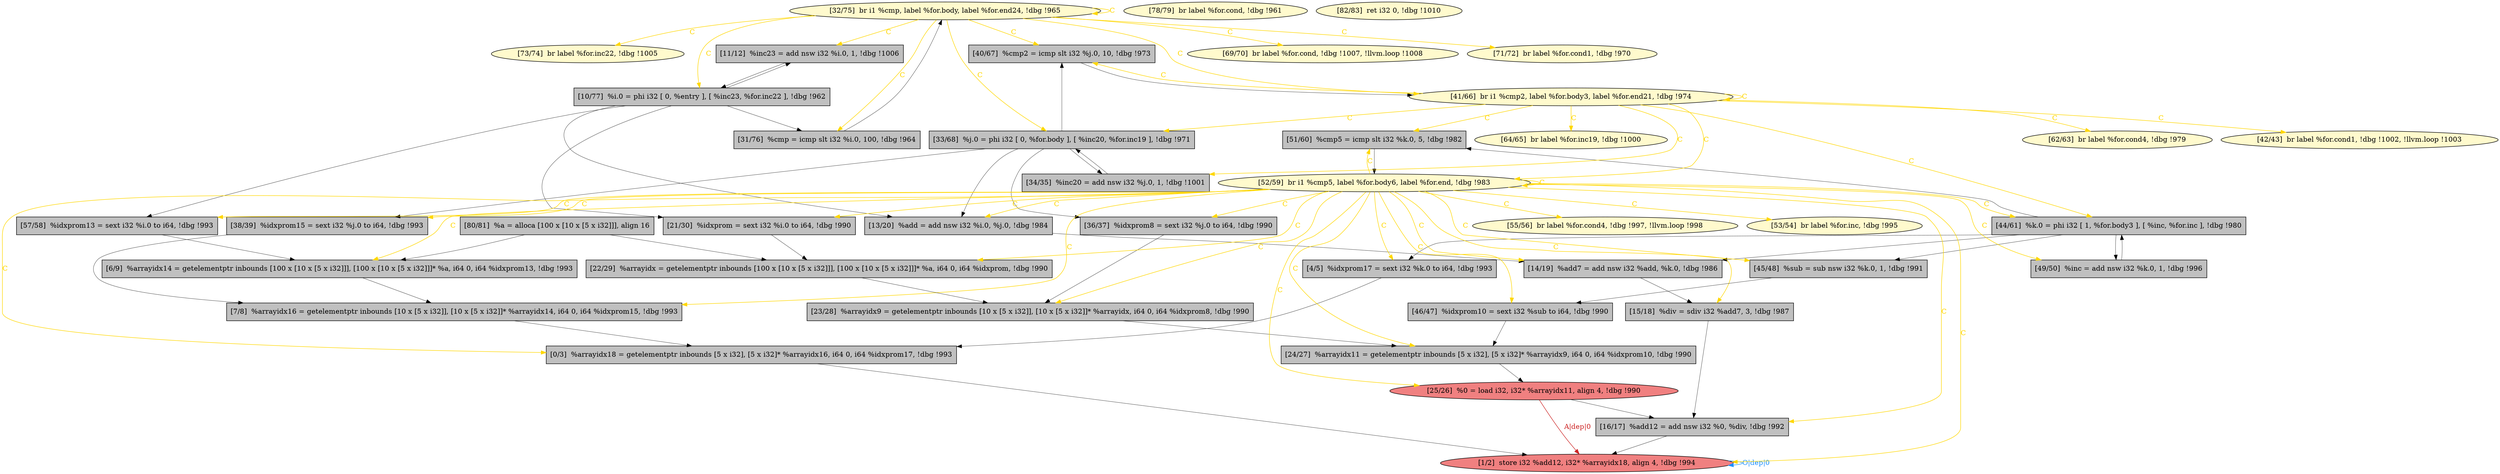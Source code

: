 
digraph G {


node94 [fillcolor=lemonchiffon,label="[73/74]  br label %for.inc22, !dbg !1005",shape=ellipse,style=filled ]
node72 [fillcolor=lemonchiffon,label="[69/70]  br label %for.cond, !dbg !1007, !llvm.loop !1008",shape=ellipse,style=filled ]
node63 [fillcolor=lightcoral,label="[25/26]  %0 = load i32, i32* %arrayidx11, align 4, !dbg !990",shape=ellipse,style=filled ]
node71 [fillcolor=grey,label="[51/60]  %cmp5 = icmp slt i32 %k.0, 5, !dbg !982",shape=rectangle,style=filled ]
node92 [fillcolor=lemonchiffon,label="[55/56]  br label %for.cond4, !dbg !997, !llvm.loop !998",shape=ellipse,style=filled ]
node70 [fillcolor=grey,label="[23/28]  %arrayidx9 = getelementptr inbounds [10 x [5 x i32]], [10 x [5 x i32]]* %arrayidx, i64 0, i64 %idxprom8, !dbg !990",shape=rectangle,style=filled ]
node82 [fillcolor=grey,label="[57/58]  %idxprom13 = sext i32 %i.0 to i64, !dbg !993",shape=rectangle,style=filled ]
node96 [fillcolor=grey,label="[46/47]  %idxprom10 = sext i32 %sub to i64, !dbg !990",shape=rectangle,style=filled ]
node67 [fillcolor=lemonchiffon,label="[62/63]  br label %for.cond4, !dbg !979",shape=ellipse,style=filled ]
node66 [fillcolor=grey,label="[44/61]  %k.0 = phi i32 [ 1, %for.body3 ], [ %inc, %for.inc ], !dbg !980",shape=rectangle,style=filled ]
node95 [fillcolor=grey,label="[40/67]  %cmp2 = icmp slt i32 %j.0, 10, !dbg !973",shape=rectangle,style=filled ]
node65 [fillcolor=grey,label="[13/20]  %add = add nsw i32 %i.0, %j.0, !dbg !984",shape=rectangle,style=filled ]
node61 [fillcolor=grey,label="[49/50]  %inc = add nsw i32 %k.0, 1, !dbg !996",shape=rectangle,style=filled ]
node79 [fillcolor=grey,label="[80/81]  %a = alloca [100 x [10 x [5 x i32]]], align 16",shape=rectangle,style=filled ]
node80 [fillcolor=grey,label="[33/68]  %j.0 = phi i32 [ 0, %for.body ], [ %inc20, %for.inc19 ], !dbg !971",shape=rectangle,style=filled ]
node57 [fillcolor=grey,label="[0/3]  %arrayidx18 = getelementptr inbounds [5 x i32], [5 x i32]* %arrayidx16, i64 0, i64 %idxprom17, !dbg !993",shape=rectangle,style=filled ]
node58 [fillcolor=grey,label="[4/5]  %idxprom17 = sext i32 %k.0 to i64, !dbg !993",shape=rectangle,style=filled ]
node87 [fillcolor=lightcoral,label="[1/2]  store i32 %add12, i32* %arrayidx18, align 4, !dbg !994",shape=ellipse,style=filled ]
node68 [fillcolor=grey,label="[11/12]  %inc23 = add nsw i32 %i.0, 1, !dbg !1006",shape=rectangle,style=filled ]
node62 [fillcolor=lemonchiffon,label="[41/66]  br i1 %cmp2, label %for.body3, label %for.end21, !dbg !974",shape=ellipse,style=filled ]
node64 [fillcolor=lemonchiffon,label="[78/79]  br label %for.cond, !dbg !961",shape=ellipse,style=filled ]
node73 [fillcolor=grey,label="[7/8]  %arrayidx16 = getelementptr inbounds [10 x [5 x i32]], [10 x [5 x i32]]* %arrayidx14, i64 0, i64 %idxprom15, !dbg !993",shape=rectangle,style=filled ]
node59 [fillcolor=grey,label="[6/9]  %arrayidx14 = getelementptr inbounds [100 x [10 x [5 x i32]]], [100 x [10 x [5 x i32]]]* %a, i64 0, i64 %idxprom13, !dbg !993",shape=rectangle,style=filled ]
node98 [fillcolor=grey,label="[16/17]  %add12 = add nsw i32 %0, %div, !dbg !992",shape=rectangle,style=filled ]
node77 [fillcolor=grey,label="[38/39]  %idxprom15 = sext i32 %j.0 to i64, !dbg !993",shape=rectangle,style=filled ]
node60 [fillcolor=grey,label="[10/77]  %i.0 = phi i32 [ 0, %entry ], [ %inc23, %for.inc22 ], !dbg !962",shape=rectangle,style=filled ]
node97 [fillcolor=lemonchiffon,label="[82/83]  ret i32 0, !dbg !1010",shape=ellipse,style=filled ]
node91 [fillcolor=lemonchiffon,label="[53/54]  br label %for.inc, !dbg !995",shape=ellipse,style=filled ]
node74 [fillcolor=lemonchiffon,label="[42/43]  br label %for.cond1, !dbg !1002, !llvm.loop !1003",shape=ellipse,style=filled ]
node90 [fillcolor=grey,label="[36/37]  %idxprom8 = sext i32 %j.0 to i64, !dbg !990",shape=rectangle,style=filled ]
node86 [fillcolor=lemonchiffon,label="[71/72]  br label %for.cond1, !dbg !970",shape=ellipse,style=filled ]
node75 [fillcolor=grey,label="[34/35]  %inc20 = add nsw i32 %j.0, 1, !dbg !1001",shape=rectangle,style=filled ]
node76 [fillcolor=grey,label="[14/19]  %add7 = add nsw i32 %add, %k.0, !dbg !986",shape=rectangle,style=filled ]
node78 [fillcolor=grey,label="[15/18]  %div = sdiv i32 %add7, 3, !dbg !987",shape=rectangle,style=filled ]
node69 [fillcolor=grey,label="[24/27]  %arrayidx11 = getelementptr inbounds [5 x i32], [5 x i32]* %arrayidx9, i64 0, i64 %idxprom10, !dbg !990",shape=rectangle,style=filled ]
node81 [fillcolor=grey,label="[31/76]  %cmp = icmp slt i32 %i.0, 100, !dbg !964",shape=rectangle,style=filled ]
node84 [fillcolor=lemonchiffon,label="[52/59]  br i1 %cmp5, label %for.body6, label %for.end, !dbg !983",shape=ellipse,style=filled ]
node83 [fillcolor=lemonchiffon,label="[32/75]  br i1 %cmp, label %for.body, label %for.end24, !dbg !965",shape=ellipse,style=filled ]
node85 [fillcolor=lemonchiffon,label="[64/65]  br label %for.inc19, !dbg !1000",shape=ellipse,style=filled ]
node93 [fillcolor=grey,label="[45/48]  %sub = sub nsw i32 %k.0, 1, !dbg !991",shape=rectangle,style=filled ]
node88 [fillcolor=grey,label="[21/30]  %idxprom = sext i32 %i.0 to i64, !dbg !990",shape=rectangle,style=filled ]
node89 [fillcolor=grey,label="[22/29]  %arrayidx = getelementptr inbounds [100 x [10 x [5 x i32]]], [100 x [10 x [5 x i32]]]* %a, i64 0, i64 %idxprom, !dbg !990",shape=rectangle,style=filled ]

node84->node58 [style=solid,color=gold,label="C",penwidth=1.0,fontcolor=gold ]
node84->node69 [style=solid,color=gold,label="C",penwidth=1.0,fontcolor=gold ]
node84->node93 [style=solid,color=gold,label="C",penwidth=1.0,fontcolor=gold ]
node84->node90 [style=solid,color=gold,label="C",penwidth=1.0,fontcolor=gold ]
node84->node89 [style=solid,color=gold,label="C",penwidth=1.0,fontcolor=gold ]
node63->node98 [style=solid,color=black,label="",penwidth=0.5,fontcolor=black ]
node87->node87 [style=solid,color=dodgerblue,label="O|dep|0",penwidth=1.0,fontcolor=dodgerblue ]
node80->node77 [style=solid,color=black,label="",penwidth=0.5,fontcolor=black ]
node62->node71 [style=solid,color=gold,label="C",penwidth=1.0,fontcolor=gold ]
node62->node85 [style=solid,color=gold,label="C",penwidth=1.0,fontcolor=gold ]
node58->node57 [style=solid,color=black,label="",penwidth=0.5,fontcolor=black ]
node79->node59 [style=solid,color=black,label="",penwidth=0.5,fontcolor=black ]
node84->node61 [style=solid,color=gold,label="C",penwidth=1.0,fontcolor=gold ]
node62->node80 [style=solid,color=gold,label="C",penwidth=1.0,fontcolor=gold ]
node77->node73 [style=solid,color=black,label="",penwidth=0.5,fontcolor=black ]
node84->node63 [style=solid,color=gold,label="C",penwidth=1.0,fontcolor=gold ]
node60->node88 [style=solid,color=black,label="",penwidth=0.5,fontcolor=black ]
node60->node65 [style=solid,color=black,label="",penwidth=0.5,fontcolor=black ]
node96->node69 [style=solid,color=black,label="",penwidth=0.5,fontcolor=black ]
node80->node75 [style=solid,color=black,label="",penwidth=0.5,fontcolor=black ]
node84->node91 [style=solid,color=gold,label="C",penwidth=1.0,fontcolor=gold ]
node75->node80 [style=solid,color=black,label="",penwidth=0.5,fontcolor=black ]
node93->node96 [style=solid,color=black,label="",penwidth=0.5,fontcolor=black ]
node84->node98 [style=solid,color=gold,label="C",penwidth=1.0,fontcolor=gold ]
node88->node89 [style=solid,color=black,label="",penwidth=0.5,fontcolor=black ]
node84->node87 [style=solid,color=gold,label="C",penwidth=1.0,fontcolor=gold ]
node98->node87 [style=solid,color=black,label="",penwidth=0.5,fontcolor=black ]
node84->node77 [style=solid,color=gold,label="C",penwidth=1.0,fontcolor=gold ]
node82->node59 [style=solid,color=black,label="",penwidth=0.5,fontcolor=black ]
node95->node62 [style=solid,color=black,label="",penwidth=0.5,fontcolor=black ]
node69->node63 [style=solid,color=black,label="",penwidth=0.5,fontcolor=black ]
node62->node74 [style=solid,color=gold,label="C",penwidth=1.0,fontcolor=gold ]
node84->node57 [style=solid,color=gold,label="C",penwidth=1.0,fontcolor=gold ]
node66->node76 [style=solid,color=black,label="",penwidth=0.5,fontcolor=black ]
node84->node88 [style=solid,color=gold,label="C",penwidth=1.0,fontcolor=gold ]
node84->node65 [style=solid,color=gold,label="C",penwidth=1.0,fontcolor=gold ]
node83->node83 [style=solid,color=gold,label="C",penwidth=1.0,fontcolor=gold ]
node63->node87 [style=solid,color=firebrick3,label="A|dep|0",penwidth=1.0,fontcolor=firebrick3 ]
node83->node81 [style=solid,color=gold,label="C",penwidth=1.0,fontcolor=gold ]
node90->node70 [style=solid,color=black,label="",penwidth=0.5,fontcolor=black ]
node66->node61 [style=solid,color=black,label="",penwidth=0.5,fontcolor=black ]
node78->node98 [style=solid,color=black,label="",penwidth=0.5,fontcolor=black ]
node62->node66 [style=solid,color=gold,label="C",penwidth=1.0,fontcolor=gold ]
node84->node92 [style=solid,color=gold,label="C",penwidth=1.0,fontcolor=gold ]
node60->node81 [style=solid,color=black,label="",penwidth=0.5,fontcolor=black ]
node84->node82 [style=solid,color=gold,label="C",penwidth=1.0,fontcolor=gold ]
node84->node73 [style=solid,color=gold,label="C",penwidth=1.0,fontcolor=gold ]
node80->node65 [style=solid,color=black,label="",penwidth=0.5,fontcolor=black ]
node80->node95 [style=solid,color=black,label="",penwidth=0.5,fontcolor=black ]
node84->node78 [style=solid,color=gold,label="C",penwidth=1.0,fontcolor=gold ]
node83->node94 [style=solid,color=gold,label="C",penwidth=1.0,fontcolor=gold ]
node84->node76 [style=solid,color=gold,label="C",penwidth=1.0,fontcolor=gold ]
node62->node62 [style=solid,color=gold,label="C",penwidth=1.0,fontcolor=gold ]
node83->node68 [style=solid,color=gold,label="C",penwidth=1.0,fontcolor=gold ]
node71->node84 [style=solid,color=black,label="",penwidth=0.5,fontcolor=black ]
node89->node70 [style=solid,color=black,label="",penwidth=0.5,fontcolor=black ]
node81->node83 [style=solid,color=black,label="",penwidth=0.5,fontcolor=black ]
node62->node84 [style=solid,color=gold,label="C",penwidth=1.0,fontcolor=gold ]
node57->node87 [style=solid,color=black,label="",penwidth=0.5,fontcolor=black ]
node73->node57 [style=solid,color=black,label="",penwidth=0.5,fontcolor=black ]
node83->node60 [style=solid,color=gold,label="C",penwidth=1.0,fontcolor=gold ]
node84->node71 [style=solid,color=gold,label="C",penwidth=1.0,fontcolor=gold ]
node62->node67 [style=solid,color=gold,label="C",penwidth=1.0,fontcolor=gold ]
node70->node69 [style=solid,color=black,label="",penwidth=0.5,fontcolor=black ]
node66->node58 [style=solid,color=black,label="",penwidth=0.5,fontcolor=black ]
node62->node95 [style=solid,color=gold,label="C",penwidth=1.0,fontcolor=gold ]
node80->node90 [style=solid,color=black,label="",penwidth=0.5,fontcolor=black ]
node68->node60 [style=solid,color=black,label="",penwidth=0.5,fontcolor=black ]
node66->node93 [style=solid,color=black,label="",penwidth=0.5,fontcolor=black ]
node83->node95 [style=solid,color=gold,label="C",penwidth=1.0,fontcolor=gold ]
node65->node76 [style=solid,color=black,label="",penwidth=0.5,fontcolor=black ]
node66->node71 [style=solid,color=black,label="",penwidth=0.5,fontcolor=black ]
node83->node62 [style=solid,color=gold,label="C",penwidth=1.0,fontcolor=gold ]
node61->node66 [style=solid,color=black,label="",penwidth=0.5,fontcolor=black ]
node84->node59 [style=solid,color=gold,label="C",penwidth=1.0,fontcolor=gold ]
node60->node68 [style=solid,color=black,label="",penwidth=0.5,fontcolor=black ]
node60->node82 [style=solid,color=black,label="",penwidth=0.5,fontcolor=black ]
node83->node80 [style=solid,color=gold,label="C",penwidth=1.0,fontcolor=gold ]
node84->node70 [style=solid,color=gold,label="C",penwidth=1.0,fontcolor=gold ]
node83->node86 [style=solid,color=gold,label="C",penwidth=1.0,fontcolor=gold ]
node79->node89 [style=solid,color=black,label="",penwidth=0.5,fontcolor=black ]
node76->node78 [style=solid,color=black,label="",penwidth=0.5,fontcolor=black ]
node62->node75 [style=solid,color=gold,label="C",penwidth=1.0,fontcolor=gold ]
node83->node72 [style=solid,color=gold,label="C",penwidth=1.0,fontcolor=gold ]
node59->node73 [style=solid,color=black,label="",penwidth=0.5,fontcolor=black ]
node84->node66 [style=solid,color=gold,label="C",penwidth=1.0,fontcolor=gold ]
node84->node84 [style=solid,color=gold,label="C",penwidth=1.0,fontcolor=gold ]
node84->node96 [style=solid,color=gold,label="C",penwidth=1.0,fontcolor=gold ]


}
